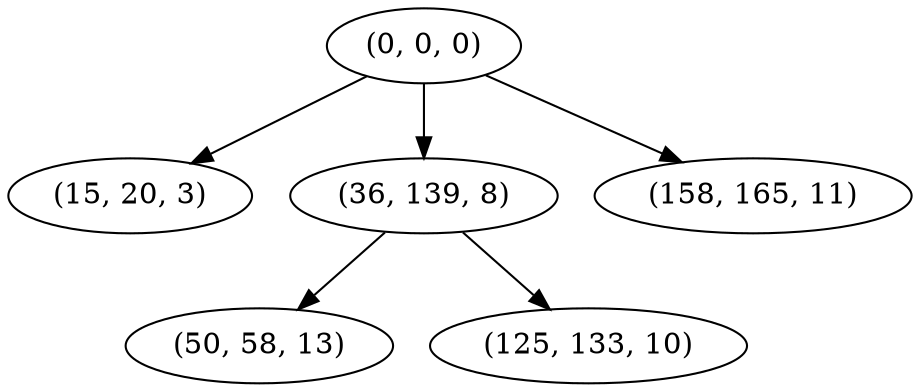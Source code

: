digraph tree {
    "(0, 0, 0)";
    "(15, 20, 3)";
    "(36, 139, 8)";
    "(50, 58, 13)";
    "(125, 133, 10)";
    "(158, 165, 11)";
    "(0, 0, 0)" -> "(15, 20, 3)";
    "(0, 0, 0)" -> "(36, 139, 8)";
    "(0, 0, 0)" -> "(158, 165, 11)";
    "(36, 139, 8)" -> "(50, 58, 13)";
    "(36, 139, 8)" -> "(125, 133, 10)";
}

